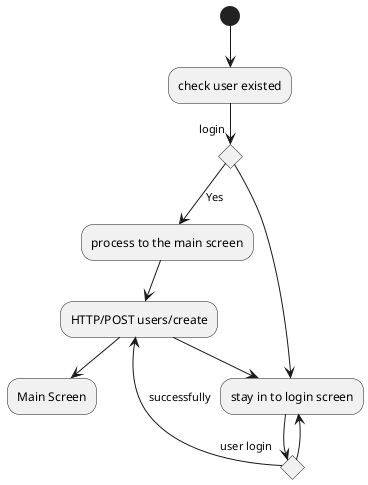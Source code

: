 @startuml
(*)  --> "check user existed"
If login
--> [Yes] "process to the main screen"
--> "HTTP/POST users/create"
else
--> "stay in to login screen"
if user login
--> [successfully] "HTTP/POST users/create"
--> "stay in to login screen"
else
--> "stay in to login screen"
Endif
Endif

"HTTP/POST users/create" --> "Main Screen"

@enduml